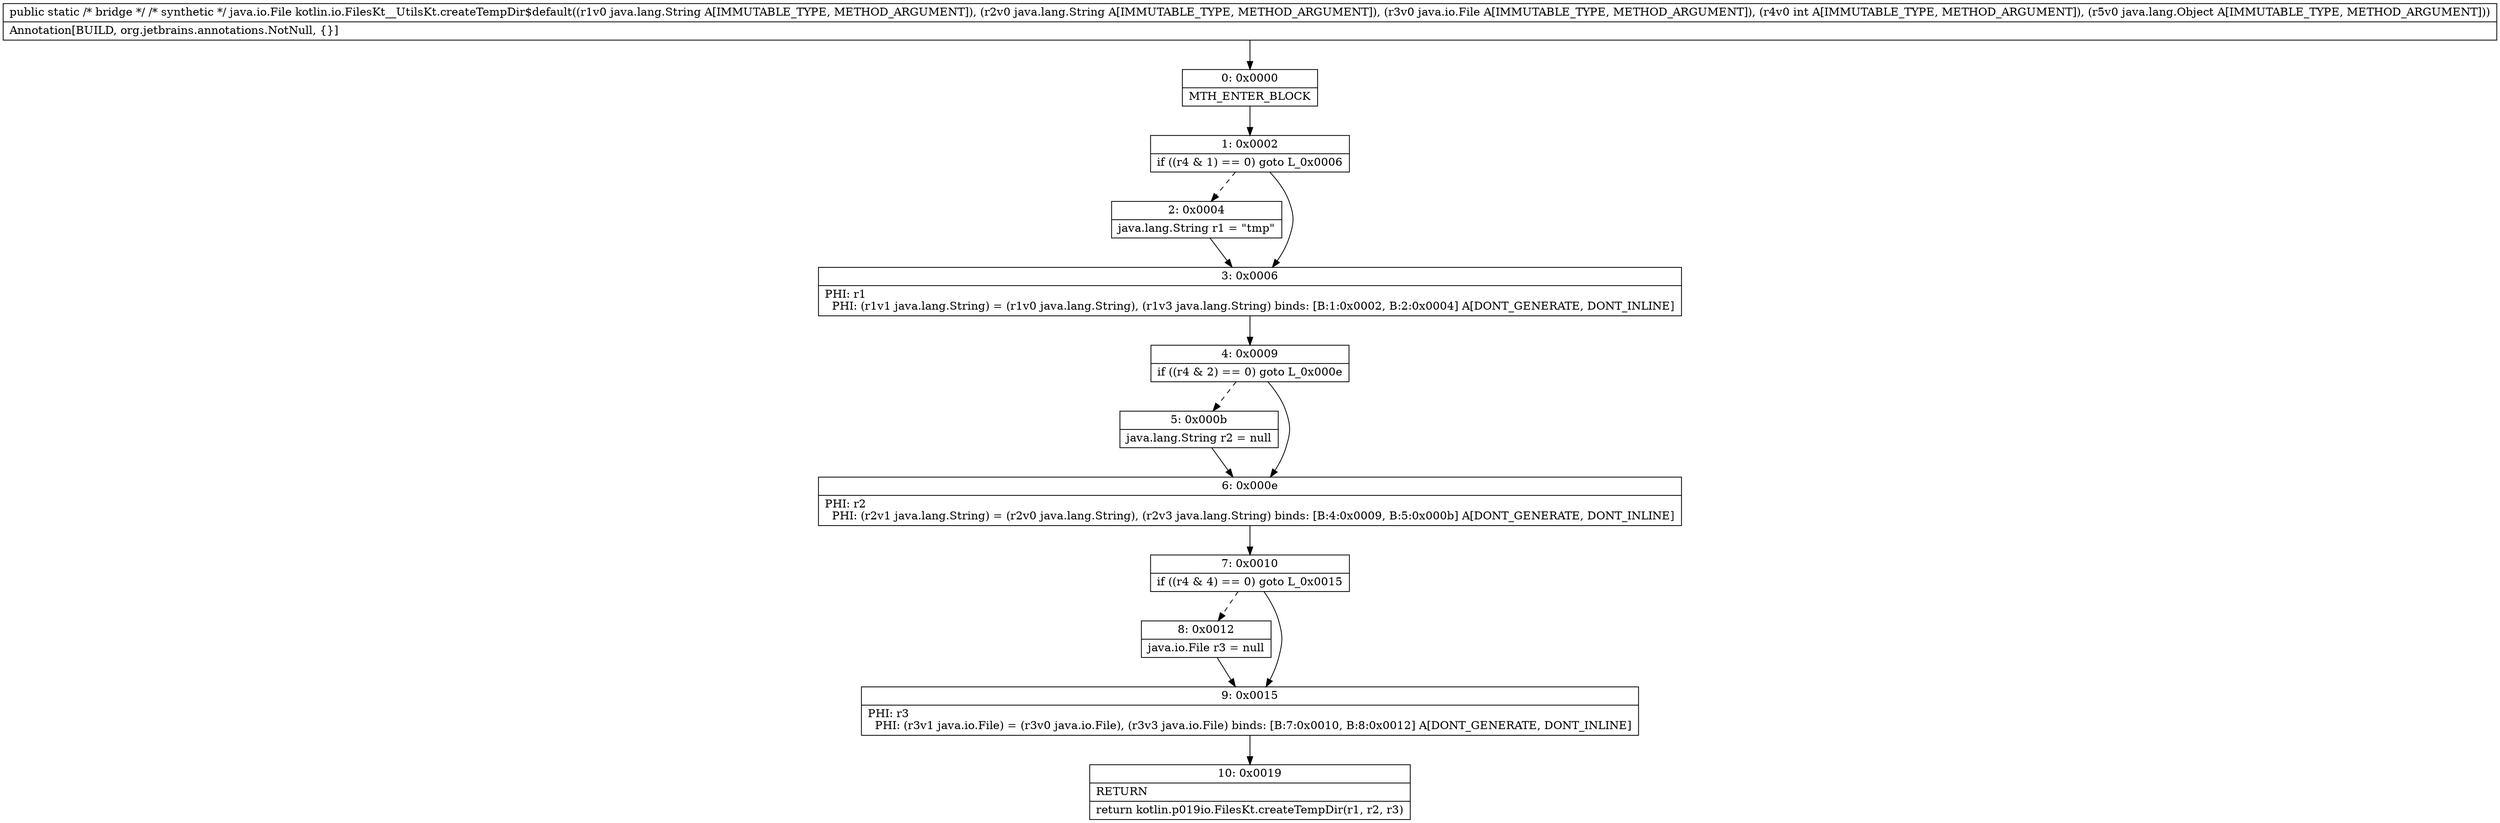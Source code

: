 digraph "CFG forkotlin.io.FilesKt__UtilsKt.createTempDir$default(Ljava\/lang\/String;Ljava\/lang\/String;Ljava\/io\/File;ILjava\/lang\/Object;)Ljava\/io\/File;" {
Node_0 [shape=record,label="{0\:\ 0x0000|MTH_ENTER_BLOCK\l}"];
Node_1 [shape=record,label="{1\:\ 0x0002|if ((r4 & 1) == 0) goto L_0x0006\l}"];
Node_2 [shape=record,label="{2\:\ 0x0004|java.lang.String r1 = \"tmp\"\l}"];
Node_3 [shape=record,label="{3\:\ 0x0006|PHI: r1 \l  PHI: (r1v1 java.lang.String) = (r1v0 java.lang.String), (r1v3 java.lang.String) binds: [B:1:0x0002, B:2:0x0004] A[DONT_GENERATE, DONT_INLINE]\l}"];
Node_4 [shape=record,label="{4\:\ 0x0009|if ((r4 & 2) == 0) goto L_0x000e\l}"];
Node_5 [shape=record,label="{5\:\ 0x000b|java.lang.String r2 = null\l}"];
Node_6 [shape=record,label="{6\:\ 0x000e|PHI: r2 \l  PHI: (r2v1 java.lang.String) = (r2v0 java.lang.String), (r2v3 java.lang.String) binds: [B:4:0x0009, B:5:0x000b] A[DONT_GENERATE, DONT_INLINE]\l}"];
Node_7 [shape=record,label="{7\:\ 0x0010|if ((r4 & 4) == 0) goto L_0x0015\l}"];
Node_8 [shape=record,label="{8\:\ 0x0012|java.io.File r3 = null\l}"];
Node_9 [shape=record,label="{9\:\ 0x0015|PHI: r3 \l  PHI: (r3v1 java.io.File) = (r3v0 java.io.File), (r3v3 java.io.File) binds: [B:7:0x0010, B:8:0x0012] A[DONT_GENERATE, DONT_INLINE]\l}"];
Node_10 [shape=record,label="{10\:\ 0x0019|RETURN\l|return kotlin.p019io.FilesKt.createTempDir(r1, r2, r3)\l}"];
MethodNode[shape=record,label="{public static \/* bridge *\/ \/* synthetic *\/ java.io.File kotlin.io.FilesKt__UtilsKt.createTempDir$default((r1v0 java.lang.String A[IMMUTABLE_TYPE, METHOD_ARGUMENT]), (r2v0 java.lang.String A[IMMUTABLE_TYPE, METHOD_ARGUMENT]), (r3v0 java.io.File A[IMMUTABLE_TYPE, METHOD_ARGUMENT]), (r4v0 int A[IMMUTABLE_TYPE, METHOD_ARGUMENT]), (r5v0 java.lang.Object A[IMMUTABLE_TYPE, METHOD_ARGUMENT]))  | Annotation[BUILD, org.jetbrains.annotations.NotNull, \{\}]\l}"];
MethodNode -> Node_0;
Node_0 -> Node_1;
Node_1 -> Node_2[style=dashed];
Node_1 -> Node_3;
Node_2 -> Node_3;
Node_3 -> Node_4;
Node_4 -> Node_5[style=dashed];
Node_4 -> Node_6;
Node_5 -> Node_6;
Node_6 -> Node_7;
Node_7 -> Node_8[style=dashed];
Node_7 -> Node_9;
Node_8 -> Node_9;
Node_9 -> Node_10;
}

